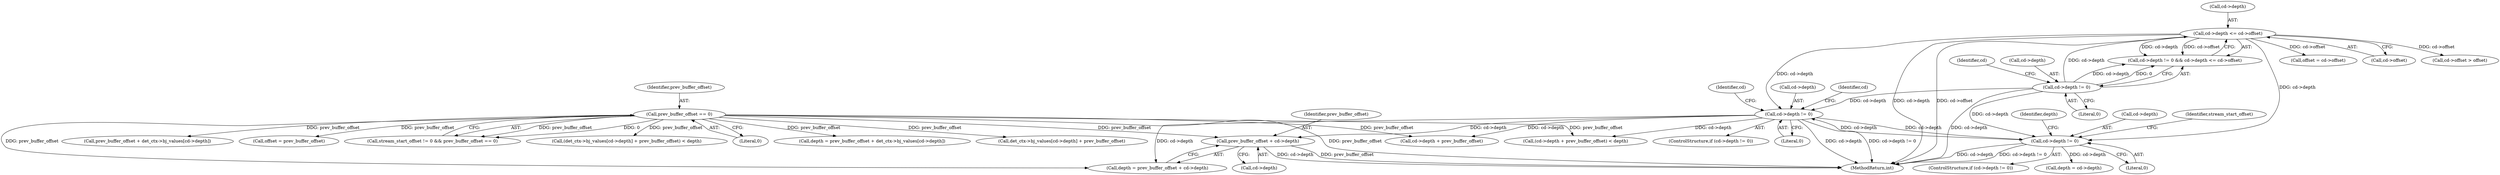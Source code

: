 digraph "0_suricata_47afc577ff763150f9b47f10331f5ef9eb847a57@pointer" {
"1000461" [label="(Call,prev_buffer_offset + cd->depth)"];
"1000385" [label="(Call,prev_buffer_offset == 0)"];
"1000444" [label="(Call,cd->depth != 0)"];
"1000527" [label="(Call,cd->depth != 0)"];
"1000211" [label="(Call,cd->depth <= cd->offset)"];
"1000206" [label="(Call,cd->depth != 0)"];
"1000586" [label="(Call,offset = cd->offset)"];
"1000386" [label="(Identifier,prev_buffer_offset)"];
"1000451" [label="(Call,(cd->depth + prev_buffer_offset) < depth)"];
"1000443" [label="(ControlStructure,if (cd->depth != 0))"];
"1000385" [label="(Call,prev_buffer_offset == 0)"];
"1000459" [label="(Call,depth = prev_buffer_offset + cd->depth)"];
"1000531" [label="(Literal,0)"];
"1000213" [label="(Identifier,cd)"];
"1000534" [label="(Identifier,depth)"];
"1000432" [label="(Call,prev_buffer_offset + det_ctx->bj_values[cd->depth])"];
"1000255" [label="(Call,offset = prev_buffer_offset)"];
"1000381" [label="(Call,stream_start_offset != 0 && prev_buffer_offset == 0)"];
"1000418" [label="(Call,(det_ctx->bj_values[cd->depth] + prev_buffer_offset) < depth)"];
"1000528" [label="(Call,cd->depth)"];
"1000445" [label="(Call,cd->depth)"];
"1000206" [label="(Call,cd->depth != 0)"];
"1000461" [label="(Call,prev_buffer_offset + cd->depth)"];
"1000454" [label="(Identifier,cd)"];
"1000463" [label="(Call,cd->depth)"];
"1000210" [label="(Literal,0)"];
"1000452" [label="(Call,cd->depth + prev_buffer_offset)"];
"1000469" [label="(Identifier,cd)"];
"1000212" [label="(Call,cd->depth)"];
"1000211" [label="(Call,cd->depth <= cd->offset)"];
"1000387" [label="(Literal,0)"];
"1000444" [label="(Call,cd->depth != 0)"];
"1000462" [label="(Identifier,prev_buffer_offset)"];
"1000526" [label="(ControlStructure,if (cd->depth != 0))"];
"1000205" [label="(Call,cd->depth != 0 && cd->depth <= cd->offset)"];
"1000448" [label="(Literal,0)"];
"1000541" [label="(Identifier,stream_start_offset)"];
"1000215" [label="(Call,cd->offset)"];
"1000430" [label="(Call,depth = prev_buffer_offset + det_ctx->bj_values[cd->depth])"];
"1000527" [label="(Call,cd->depth != 0)"];
"1000495" [label="(Call,cd->offset > offset)"];
"1000533" [label="(Call,depth = cd->depth)"];
"1000419" [label="(Call,det_ctx->bj_values[cd->depth] + prev_buffer_offset)"];
"1000207" [label="(Call,cd->depth)"];
"1001577" [label="(MethodReturn,int)"];
"1000461" -> "1000459"  [label="AST: "];
"1000461" -> "1000463"  [label="CFG: "];
"1000462" -> "1000461"  [label="AST: "];
"1000463" -> "1000461"  [label="AST: "];
"1000459" -> "1000461"  [label="CFG: "];
"1000461" -> "1001577"  [label="DDG: cd->depth"];
"1000461" -> "1001577"  [label="DDG: prev_buffer_offset"];
"1000385" -> "1000461"  [label="DDG: prev_buffer_offset"];
"1000444" -> "1000461"  [label="DDG: cd->depth"];
"1000385" -> "1000381"  [label="AST: "];
"1000385" -> "1000387"  [label="CFG: "];
"1000386" -> "1000385"  [label="AST: "];
"1000387" -> "1000385"  [label="AST: "];
"1000381" -> "1000385"  [label="CFG: "];
"1000385" -> "1001577"  [label="DDG: prev_buffer_offset"];
"1000385" -> "1000255"  [label="DDG: prev_buffer_offset"];
"1000385" -> "1000381"  [label="DDG: prev_buffer_offset"];
"1000385" -> "1000381"  [label="DDG: 0"];
"1000385" -> "1000418"  [label="DDG: prev_buffer_offset"];
"1000385" -> "1000419"  [label="DDG: prev_buffer_offset"];
"1000385" -> "1000430"  [label="DDG: prev_buffer_offset"];
"1000385" -> "1000432"  [label="DDG: prev_buffer_offset"];
"1000385" -> "1000451"  [label="DDG: prev_buffer_offset"];
"1000385" -> "1000452"  [label="DDG: prev_buffer_offset"];
"1000385" -> "1000459"  [label="DDG: prev_buffer_offset"];
"1000444" -> "1000443"  [label="AST: "];
"1000444" -> "1000448"  [label="CFG: "];
"1000445" -> "1000444"  [label="AST: "];
"1000448" -> "1000444"  [label="AST: "];
"1000454" -> "1000444"  [label="CFG: "];
"1000469" -> "1000444"  [label="CFG: "];
"1000444" -> "1001577"  [label="DDG: cd->depth"];
"1000444" -> "1001577"  [label="DDG: cd->depth != 0"];
"1000527" -> "1000444"  [label="DDG: cd->depth"];
"1000211" -> "1000444"  [label="DDG: cd->depth"];
"1000206" -> "1000444"  [label="DDG: cd->depth"];
"1000444" -> "1000451"  [label="DDG: cd->depth"];
"1000444" -> "1000452"  [label="DDG: cd->depth"];
"1000444" -> "1000459"  [label="DDG: cd->depth"];
"1000444" -> "1000527"  [label="DDG: cd->depth"];
"1000527" -> "1000526"  [label="AST: "];
"1000527" -> "1000531"  [label="CFG: "];
"1000528" -> "1000527"  [label="AST: "];
"1000531" -> "1000527"  [label="AST: "];
"1000534" -> "1000527"  [label="CFG: "];
"1000541" -> "1000527"  [label="CFG: "];
"1000527" -> "1001577"  [label="DDG: cd->depth"];
"1000527" -> "1001577"  [label="DDG: cd->depth != 0"];
"1000211" -> "1000527"  [label="DDG: cd->depth"];
"1000206" -> "1000527"  [label="DDG: cd->depth"];
"1000527" -> "1000533"  [label="DDG: cd->depth"];
"1000211" -> "1000205"  [label="AST: "];
"1000211" -> "1000215"  [label="CFG: "];
"1000212" -> "1000211"  [label="AST: "];
"1000215" -> "1000211"  [label="AST: "];
"1000205" -> "1000211"  [label="CFG: "];
"1000211" -> "1001577"  [label="DDG: cd->depth"];
"1000211" -> "1001577"  [label="DDG: cd->offset"];
"1000211" -> "1000205"  [label="DDG: cd->depth"];
"1000211" -> "1000205"  [label="DDG: cd->offset"];
"1000206" -> "1000211"  [label="DDG: cd->depth"];
"1000211" -> "1000495"  [label="DDG: cd->offset"];
"1000211" -> "1000586"  [label="DDG: cd->offset"];
"1000206" -> "1000205"  [label="AST: "];
"1000206" -> "1000210"  [label="CFG: "];
"1000207" -> "1000206"  [label="AST: "];
"1000210" -> "1000206"  [label="AST: "];
"1000213" -> "1000206"  [label="CFG: "];
"1000205" -> "1000206"  [label="CFG: "];
"1000206" -> "1001577"  [label="DDG: cd->depth"];
"1000206" -> "1000205"  [label="DDG: cd->depth"];
"1000206" -> "1000205"  [label="DDG: 0"];
}
